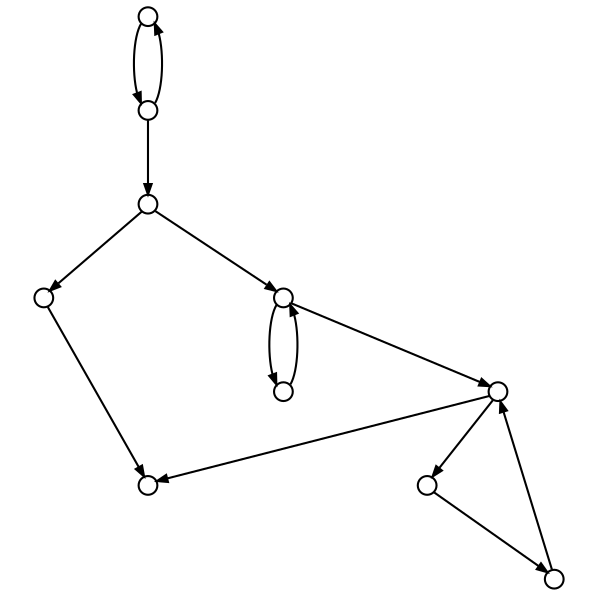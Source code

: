 digraph G { ratio=1; center = true; edge [arrowsize=.5, weight=.1,
	fontsize=8]; node
	[label="",shape=circle,height=0.12,width=0.12,fontsize=1];
	dummy_species_id1dummy_compartment_id ->
	dummy_species_id2dummy_compartment_id;
	dummy_species_id2dummy_compartment_id ->
	dummy_species_id1dummy_compartment_id;
	dummy_species_id2dummy_compartment_id ->
	dummy_species_id3dummy_compartment_id;
	dummy_species_id3dummy_compartment_id ->
	dummy_species_id4dummy_compartment_id;
	dummy_species_id3dummy_compartment_id ->
	dummy_species_id5dummy_compartment_id;
	dummy_species_id4dummy_compartment_id ->
	dummy_species_id10dummy_compartment_id;
	dummy_species_id5dummy_compartment_id ->
	dummy_species_id6dummy_compartment_id;
	dummy_species_id5dummy_compartment_id ->
	dummy_species_id7dummy_compartment_id;
	dummy_species_id6dummy_compartment_id ->
	dummy_species_id5dummy_compartment_id;
	dummy_species_id7dummy_compartment_id ->
	dummy_species_id10dummy_compartment_id;
	dummy_species_id7dummy_compartment_id ->
	dummy_species_id8dummy_compartment_id;
	dummy_species_id8dummy_compartment_id ->
	dummy_species_id9dummy_compartment_id;
	dummy_species_id9dummy_compartment_id ->
	dummy_species_id7dummy_compartment_id;
	
	dummy_species_id1dummy_compartment_id ;
	dummy_species_id10dummy_compartment_id;
	dummy_species_id2dummy_compartment_id ;
	dummy_species_id3dummy_compartment_id ;
	dummy_species_id4dummy_compartment_id ;
	dummy_species_id5dummy_compartment_id ;
	dummy_species_id6dummy_compartment_id ;
	dummy_species_id7dummy_compartment_id ;
	dummy_species_id8dummy_compartment_id ;
	dummy_species_id9dummy_compartment_id ; }